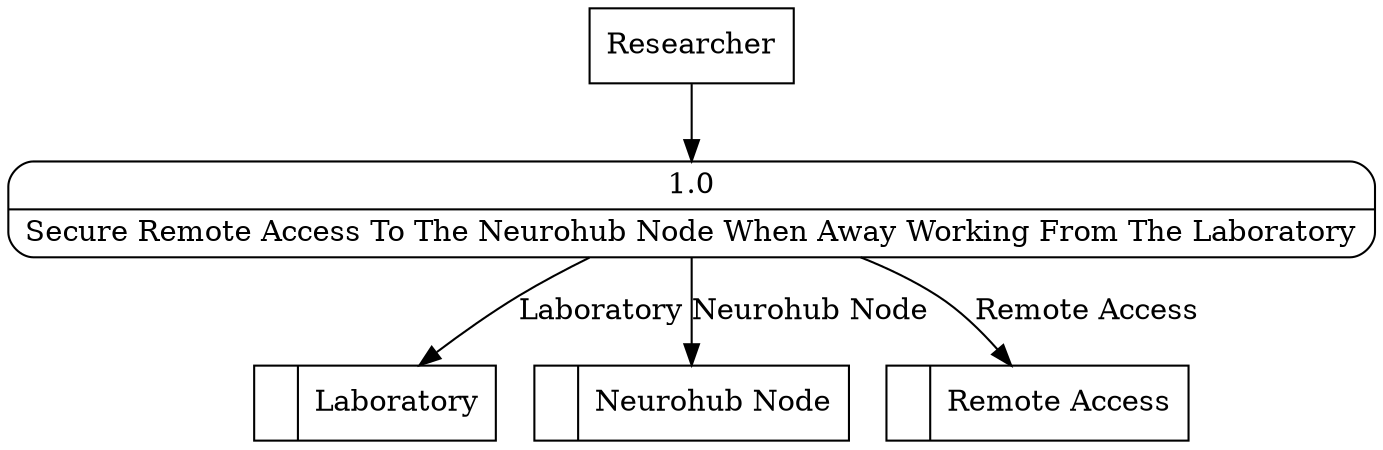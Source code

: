 digraph dfd2{ 
node[shape=record]
200 [label="<f0>  |<f1> Laboratory " ];
201 [label="<f0>  |<f1> Neurohub Node " ];
202 [label="<f0>  |<f1> Remote Access " ];
203 [label="Researcher" shape=box];
204 [label="{<f0> 1.0|<f1> Secure Remote Access To The Neurohub Node When Away Working From The Laboratory }" shape=Mrecord];
203 -> 204
204 -> 202 [label="Remote Access"]
204 -> 201 [label="Neurohub Node"]
204 -> 200 [label="Laboratory"]
}